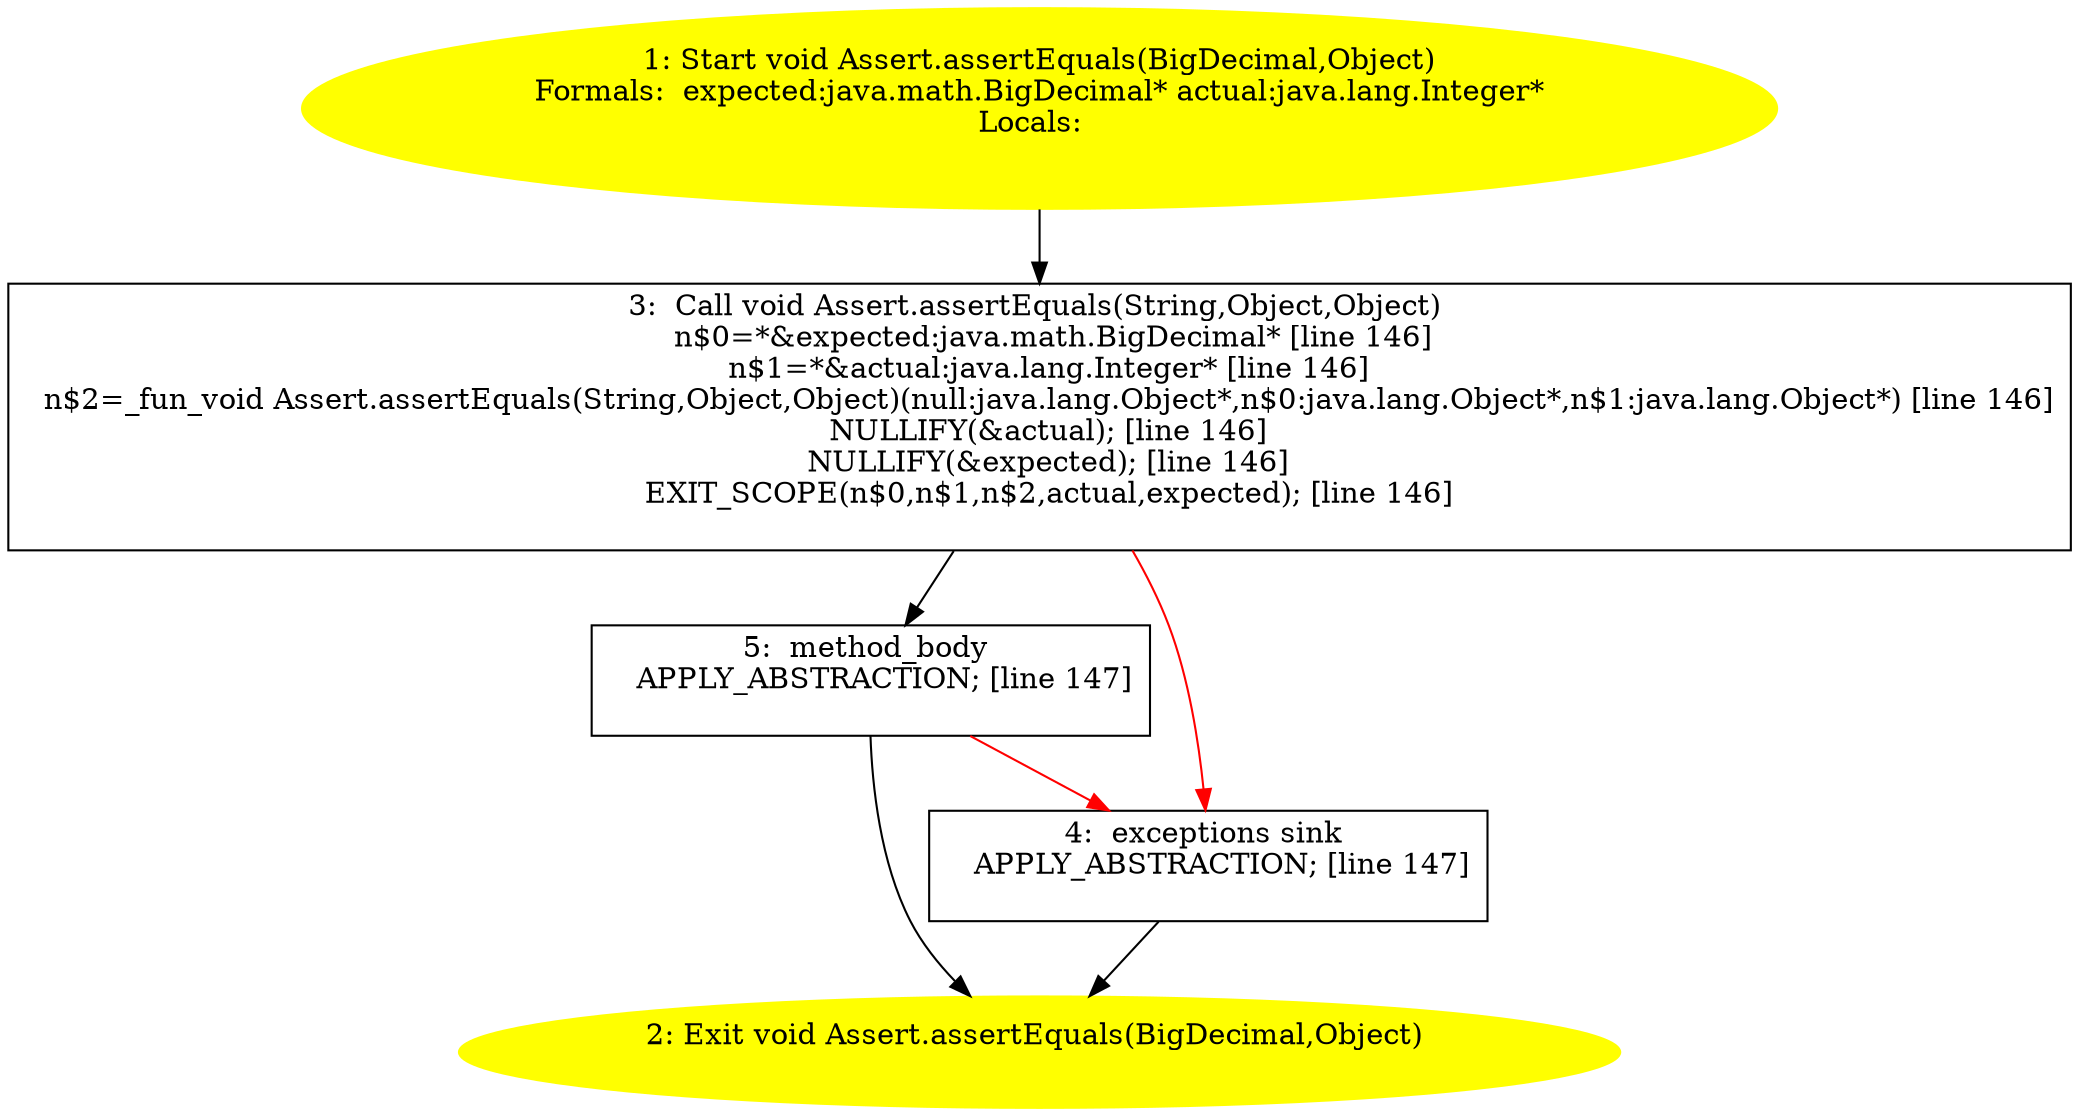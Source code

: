 /* @generated */
digraph cfg {
"org.junit.Assert.assertEquals(java.math.BigDecimal,java.lang.Object):void.2f1813b9c0e9fc56f8ed0202969d391a_1" [label="1: Start void Assert.assertEquals(BigDecimal,Object)\nFormals:  expected:java.math.BigDecimal* actual:java.lang.Integer*\nLocals:  \n  " color=yellow style=filled]
	

	 "org.junit.Assert.assertEquals(java.math.BigDecimal,java.lang.Object):void.2f1813b9c0e9fc56f8ed0202969d391a_1" -> "org.junit.Assert.assertEquals(java.math.BigDecimal,java.lang.Object):void.2f1813b9c0e9fc56f8ed0202969d391a_3" ;
"org.junit.Assert.assertEquals(java.math.BigDecimal,java.lang.Object):void.2f1813b9c0e9fc56f8ed0202969d391a_2" [label="2: Exit void Assert.assertEquals(BigDecimal,Object) \n  " color=yellow style=filled]
	

"org.junit.Assert.assertEquals(java.math.BigDecimal,java.lang.Object):void.2f1813b9c0e9fc56f8ed0202969d391a_3" [label="3:  Call void Assert.assertEquals(String,Object,Object) \n   n$0=*&expected:java.math.BigDecimal* [line 146]\n  n$1=*&actual:java.lang.Integer* [line 146]\n  n$2=_fun_void Assert.assertEquals(String,Object,Object)(null:java.lang.Object*,n$0:java.lang.Object*,n$1:java.lang.Object*) [line 146]\n  NULLIFY(&actual); [line 146]\n  NULLIFY(&expected); [line 146]\n  EXIT_SCOPE(n$0,n$1,n$2,actual,expected); [line 146]\n " shape="box"]
	

	 "org.junit.Assert.assertEquals(java.math.BigDecimal,java.lang.Object):void.2f1813b9c0e9fc56f8ed0202969d391a_3" -> "org.junit.Assert.assertEquals(java.math.BigDecimal,java.lang.Object):void.2f1813b9c0e9fc56f8ed0202969d391a_5" ;
	 "org.junit.Assert.assertEquals(java.math.BigDecimal,java.lang.Object):void.2f1813b9c0e9fc56f8ed0202969d391a_3" -> "org.junit.Assert.assertEquals(java.math.BigDecimal,java.lang.Object):void.2f1813b9c0e9fc56f8ed0202969d391a_4" [color="red" ];
"org.junit.Assert.assertEquals(java.math.BigDecimal,java.lang.Object):void.2f1813b9c0e9fc56f8ed0202969d391a_4" [label="4:  exceptions sink \n   APPLY_ABSTRACTION; [line 147]\n " shape="box"]
	

	 "org.junit.Assert.assertEquals(java.math.BigDecimal,java.lang.Object):void.2f1813b9c0e9fc56f8ed0202969d391a_4" -> "org.junit.Assert.assertEquals(java.math.BigDecimal,java.lang.Object):void.2f1813b9c0e9fc56f8ed0202969d391a_2" ;
"org.junit.Assert.assertEquals(java.math.BigDecimal,java.lang.Object):void.2f1813b9c0e9fc56f8ed0202969d391a_5" [label="5:  method_body \n   APPLY_ABSTRACTION; [line 147]\n " shape="box"]
	

	 "org.junit.Assert.assertEquals(java.math.BigDecimal,java.lang.Object):void.2f1813b9c0e9fc56f8ed0202969d391a_5" -> "org.junit.Assert.assertEquals(java.math.BigDecimal,java.lang.Object):void.2f1813b9c0e9fc56f8ed0202969d391a_2" ;
	 "org.junit.Assert.assertEquals(java.math.BigDecimal,java.lang.Object):void.2f1813b9c0e9fc56f8ed0202969d391a_5" -> "org.junit.Assert.assertEquals(java.math.BigDecimal,java.lang.Object):void.2f1813b9c0e9fc56f8ed0202969d391a_4" [color="red" ];
}
